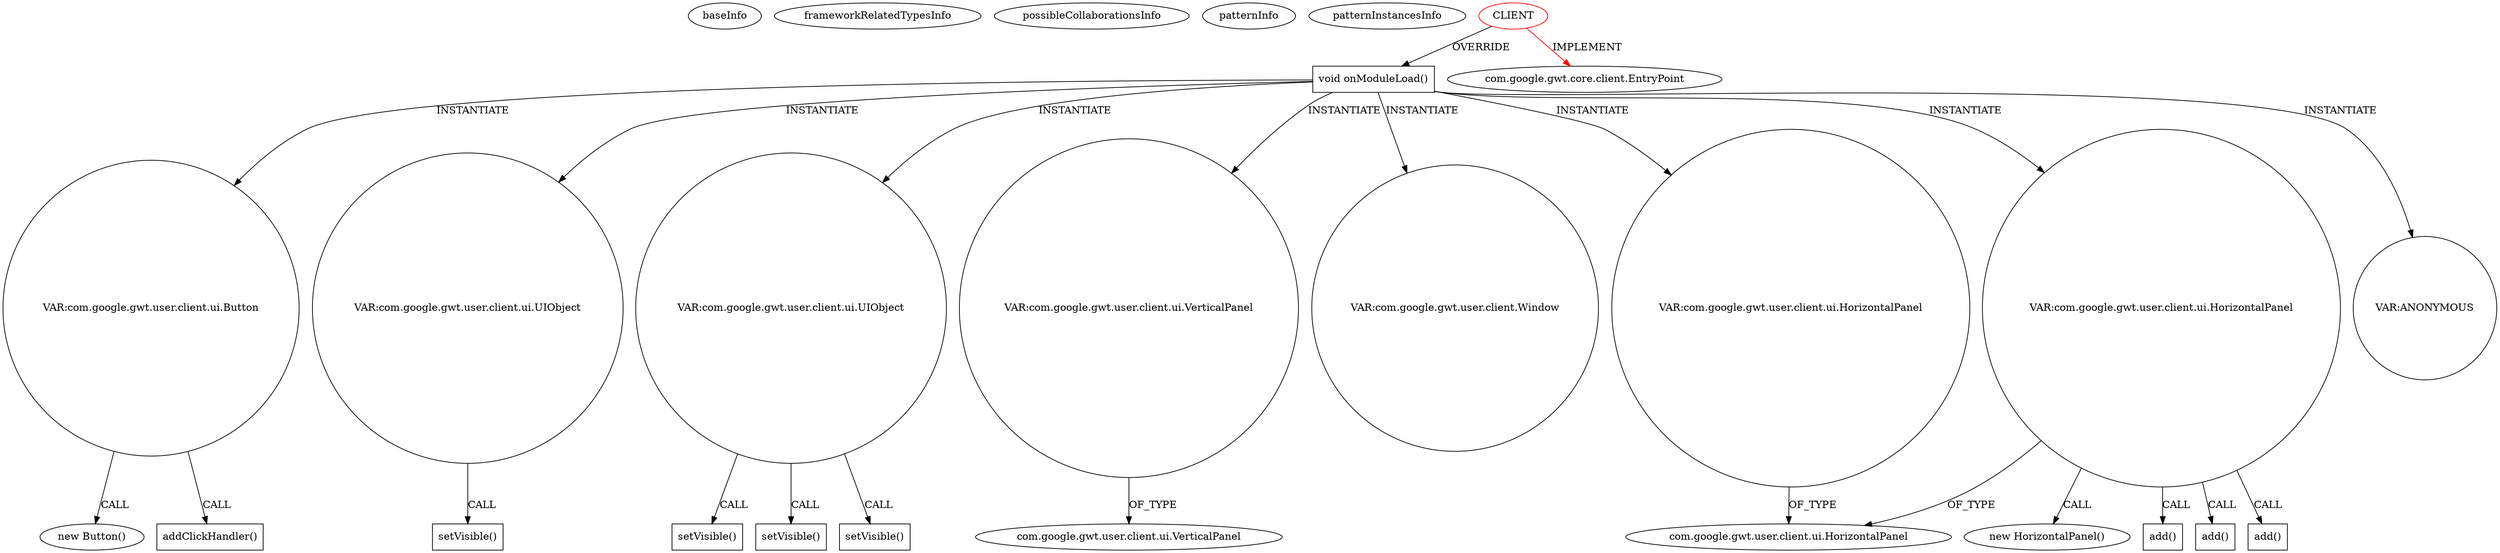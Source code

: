 digraph {
baseInfo[graphId=158,category="pattern",isAnonymous=false,possibleRelation=false]
frameworkRelatedTypesInfo[0="com.google.gwt.core.client.EntryPoint"]
possibleCollaborationsInfo[]
patternInfo[frequency=2.0,patternRootClient=0]
patternInstancesInfo[0="Christian-Achilli-ropasci~/Christian-Achilli-ropasci/ropasci-master/Rock-Paper-Scissor/src/main/java/com/chris/interview/client/RopasciGame.java~RopasciGame~82",1="Max-Hailperin-MessageBoard~/Max-Hailperin-MessageBoard/MessageBoard-master/MessageBoard/src/edu/gac/mcs270/messageboard/client/MessageBoard.java~MessageBoard~324"]
49[label="new Button()",vertexType="CONSTRUCTOR_CALL",isFrameworkType=false]
50[label="VAR:com.google.gwt.user.client.ui.Button",vertexType="VARIABLE_EXPRESION",isFrameworkType=false,shape=circle]
99[label="addClickHandler()",vertexType="INSIDE_CALL",isFrameworkType=false,shape=box]
8[label="void onModuleLoad()",vertexType="OVERRIDING_METHOD_DECLARATION",isFrameworkType=false,shape=box]
0[label="CLIENT",vertexType="ROOT_CLIENT_CLASS_DECLARATION",isFrameworkType=false,color=red]
72[label="VAR:com.google.gwt.user.client.ui.UIObject",vertexType="VARIABLE_EXPRESION",isFrameworkType=false,shape=circle]
78[label="VAR:com.google.gwt.user.client.ui.UIObject",vertexType="VARIABLE_EXPRESION",isFrameworkType=false,shape=circle]
79[label="setVisible()",vertexType="INSIDE_CALL",isFrameworkType=false,shape=box]
113[label="setVisible()",vertexType="INSIDE_CALL",isFrameworkType=false,shape=box]
73[label="setVisible()",vertexType="INSIDE_CALL",isFrameworkType=false,shape=box]
147[label="setVisible()",vertexType="INSIDE_CALL",isFrameworkType=false,shape=box]
88[label="VAR:com.google.gwt.user.client.ui.VerticalPanel",vertexType="VARIABLE_EXPRESION",isFrameworkType=false,shape=circle]
5[label="com.google.gwt.user.client.ui.VerticalPanel",vertexType="FRAMEWORK_CLASS_TYPE",isFrameworkType=false]
122[label="VAR:com.google.gwt.user.client.Window",vertexType="VARIABLE_EXPRESION",isFrameworkType=false,shape=circle]
16[label="VAR:com.google.gwt.user.client.ui.HorizontalPanel",vertexType="VARIABLE_EXPRESION",isFrameworkType=false,shape=circle]
17[label="com.google.gwt.user.client.ui.HorizontalPanel",vertexType="FRAMEWORK_CLASS_TYPE",isFrameworkType=false]
65[label="VAR:com.google.gwt.user.client.ui.HorizontalPanel",vertexType="VARIABLE_EXPRESION",isFrameworkType=false,shape=circle]
15[label="new HorizontalPanel()",vertexType="CONSTRUCTOR_CALL",isFrameworkType=false]
43[label="add()",vertexType="INSIDE_CALL",isFrameworkType=false,shape=box]
31[label="add()",vertexType="INSIDE_CALL",isFrameworkType=false,shape=box]
53[label="add()",vertexType="INSIDE_CALL",isFrameworkType=false,shape=box]
1[label="com.google.gwt.core.client.EntryPoint",vertexType="FRAMEWORK_INTERFACE_TYPE",isFrameworkType=false]
156[label="VAR:ANONYMOUS",vertexType="VARIABLE_EXPRESION",isFrameworkType=false,shape=circle]
78->147[label="CALL"]
0->8[label="OVERRIDE"]
72->73[label="CALL"]
16->15[label="CALL"]
16->31[label="CALL"]
8->78[label="INSTANTIATE"]
0->1[label="IMPLEMENT",color=red]
88->5[label="OF_TYPE"]
8->16[label="INSTANTIATE"]
8->88[label="INSTANTIATE"]
8->50[label="INSTANTIATE"]
50->99[label="CALL"]
8->122[label="INSTANTIATE"]
16->53[label="CALL"]
16->17[label="OF_TYPE"]
8->156[label="INSTANTIATE"]
78->113[label="CALL"]
65->17[label="OF_TYPE"]
8->65[label="INSTANTIATE"]
8->72[label="INSTANTIATE"]
50->49[label="CALL"]
16->43[label="CALL"]
78->79[label="CALL"]
}
